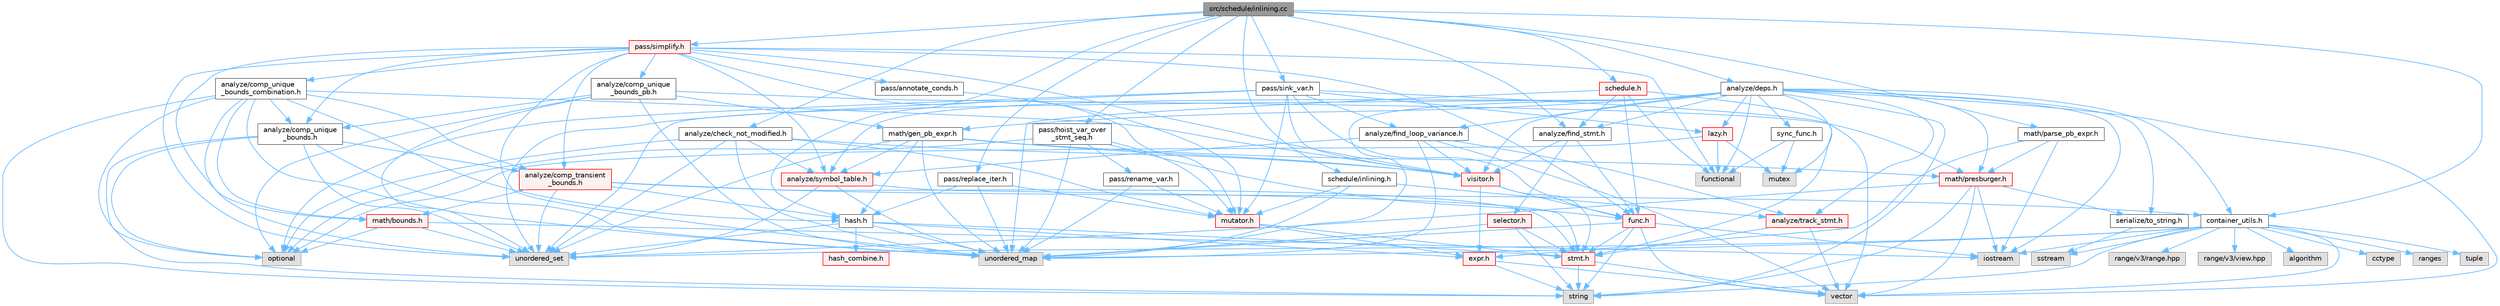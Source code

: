 digraph "src/schedule/inlining.cc"
{
 // LATEX_PDF_SIZE
  bgcolor="transparent";
  edge [fontname=Helvetica,fontsize=10,labelfontname=Helvetica,labelfontsize=10];
  node [fontname=Helvetica,fontsize=10,shape=box,height=0.2,width=0.4];
  Node1 [label="src/schedule/inlining.cc",height=0.2,width=0.4,color="gray40", fillcolor="grey60", style="filled", fontcolor="black",tooltip=" "];
  Node1 -> Node2 [color="steelblue1",style="solid"];
  Node2 [label="analyze/check_not_modified.h",height=0.2,width=0.4,color="grey40", fillcolor="white", style="filled",URL="$check__not__modified_8h.html",tooltip=" "];
  Node2 -> Node3 [color="steelblue1",style="solid"];
  Node3 [label="optional",height=0.2,width=0.4,color="grey60", fillcolor="#E0E0E0", style="filled",tooltip=" "];
  Node2 -> Node4 [color="steelblue1",style="solid"];
  Node4 [label="unordered_map",height=0.2,width=0.4,color="grey60", fillcolor="#E0E0E0", style="filled",tooltip=" "];
  Node2 -> Node5 [color="steelblue1",style="solid"];
  Node5 [label="unordered_set",height=0.2,width=0.4,color="grey60", fillcolor="#E0E0E0", style="filled",tooltip=" "];
  Node2 -> Node6 [color="steelblue1",style="solid"];
  Node6 [label="analyze/symbol_table.h",height=0.2,width=0.4,color="red", fillcolor="#FFF0F0", style="filled",URL="$symbol__table_8h.html",tooltip=" "];
  Node6 -> Node4 [color="steelblue1",style="solid"];
  Node6 -> Node5 [color="steelblue1",style="solid"];
  Node6 -> Node10 [color="steelblue1",style="solid"];
  Node10 [label="stmt.h",height=0.2,width=0.4,color="red", fillcolor="#FFF0F0", style="filled",URL="$stmt_8h.html",tooltip=" "];
  Node10 -> Node11 [color="steelblue1",style="solid"];
  Node11 [label="string",height=0.2,width=0.4,color="grey60", fillcolor="#E0E0E0", style="filled",tooltip=" "];
  Node10 -> Node12 [color="steelblue1",style="solid"];
  Node12 [label="vector",height=0.2,width=0.4,color="grey60", fillcolor="#E0E0E0", style="filled",tooltip=" "];
  Node2 -> Node50 [color="steelblue1",style="solid"];
  Node50 [label="mutator.h",height=0.2,width=0.4,color="red", fillcolor="#FFF0F0", style="filled",URL="$mutator_8h.html",tooltip=" "];
  Node50 -> Node43 [color="steelblue1",style="solid"];
  Node43 [label="expr.h",height=0.2,width=0.4,color="red", fillcolor="#FFF0F0", style="filled",URL="$expr_8h.html",tooltip=" "];
  Node43 -> Node11 [color="steelblue1",style="solid"];
  Node43 -> Node12 [color="steelblue1",style="solid"];
  Node50 -> Node10 [color="steelblue1",style="solid"];
  Node2 -> Node55 [color="steelblue1",style="solid"];
  Node55 [label="visitor.h",height=0.2,width=0.4,color="red", fillcolor="#FFF0F0", style="filled",URL="$visitor_8h.html",tooltip=" "];
  Node55 -> Node43 [color="steelblue1",style="solid"];
  Node55 -> Node56 [color="steelblue1",style="solid"];
  Node56 [label="func.h",height=0.2,width=0.4,color="red", fillcolor="#FFF0F0", style="filled",URL="$func_8h.html",tooltip=" "];
  Node56 -> Node16 [color="steelblue1",style="solid"];
  Node16 [label="iostream",height=0.2,width=0.4,color="grey60", fillcolor="#E0E0E0", style="filled",tooltip=" "];
  Node56 -> Node11 [color="steelblue1",style="solid"];
  Node56 -> Node4 [color="steelblue1",style="solid"];
  Node56 -> Node12 [color="steelblue1",style="solid"];
  Node56 -> Node10 [color="steelblue1",style="solid"];
  Node55 -> Node10 [color="steelblue1",style="solid"];
  Node1 -> Node62 [color="steelblue1",style="solid"];
  Node62 [label="analyze/deps.h",height=0.2,width=0.4,color="grey40", fillcolor="white", style="filled",URL="$deps_8h.html",tooltip=" "];
  Node62 -> Node15 [color="steelblue1",style="solid"];
  Node15 [label="functional",height=0.2,width=0.4,color="grey60", fillcolor="#E0E0E0", style="filled",tooltip=" "];
  Node62 -> Node16 [color="steelblue1",style="solid"];
  Node62 -> Node53 [color="steelblue1",style="solid"];
  Node53 [label="mutex",height=0.2,width=0.4,color="grey60", fillcolor="#E0E0E0", style="filled",tooltip=" "];
  Node62 -> Node11 [color="steelblue1",style="solid"];
  Node62 -> Node4 [color="steelblue1",style="solid"];
  Node62 -> Node5 [color="steelblue1",style="solid"];
  Node62 -> Node12 [color="steelblue1",style="solid"];
  Node62 -> Node63 [color="steelblue1",style="solid"];
  Node63 [label="analyze/find_loop_variance.h",height=0.2,width=0.4,color="grey40", fillcolor="white", style="filled",URL="$find__loop__variance_8h.html",tooltip=" "];
  Node63 -> Node4 [color="steelblue1",style="solid"];
  Node63 -> Node12 [color="steelblue1",style="solid"];
  Node63 -> Node6 [color="steelblue1",style="solid"];
  Node63 -> Node64 [color="steelblue1",style="solid"];
  Node64 [label="analyze/track_stmt.h",height=0.2,width=0.4,color="red", fillcolor="#FFF0F0", style="filled",URL="$track__stmt_8h.html",tooltip=" "];
  Node64 -> Node12 [color="steelblue1",style="solid"];
  Node64 -> Node10 [color="steelblue1",style="solid"];
  Node63 -> Node55 [color="steelblue1",style="solid"];
  Node62 -> Node65 [color="steelblue1",style="solid"];
  Node65 [label="analyze/find_stmt.h",height=0.2,width=0.4,color="grey40", fillcolor="white", style="filled",URL="$find__stmt_8h.html",tooltip=" "];
  Node65 -> Node56 [color="steelblue1",style="solid"];
  Node65 -> Node66 [color="steelblue1",style="solid"];
  Node66 [label="selector.h",height=0.2,width=0.4,color="red", fillcolor="#FFF0F0", style="filled",URL="$selector_8h.html",tooltip=" "];
  Node66 -> Node11 [color="steelblue1",style="solid"];
  Node66 -> Node4 [color="steelblue1",style="solid"];
  Node66 -> Node10 [color="steelblue1",style="solid"];
  Node65 -> Node55 [color="steelblue1",style="solid"];
  Node62 -> Node6 [color="steelblue1",style="solid"];
  Node62 -> Node64 [color="steelblue1",style="solid"];
  Node62 -> Node34 [color="steelblue1",style="solid"];
  Node34 [label="container_utils.h",height=0.2,width=0.4,color="grey40", fillcolor="white", style="filled",URL="$container__utils_8h.html",tooltip=" "];
  Node34 -> Node35 [color="steelblue1",style="solid"];
  Node35 [label="algorithm",height=0.2,width=0.4,color="grey60", fillcolor="#E0E0E0", style="filled",tooltip=" "];
  Node34 -> Node36 [color="steelblue1",style="solid"];
  Node36 [label="cctype",height=0.2,width=0.4,color="grey60", fillcolor="#E0E0E0", style="filled",tooltip=" "];
  Node34 -> Node16 [color="steelblue1",style="solid"];
  Node34 -> Node37 [color="steelblue1",style="solid"];
  Node37 [label="ranges",height=0.2,width=0.4,color="grey60", fillcolor="#E0E0E0", style="filled",tooltip=" "];
  Node34 -> Node28 [color="steelblue1",style="solid"];
  Node28 [label="sstream",height=0.2,width=0.4,color="grey60", fillcolor="#E0E0E0", style="filled",tooltip=" "];
  Node34 -> Node11 [color="steelblue1",style="solid"];
  Node34 -> Node38 [color="steelblue1",style="solid"];
  Node38 [label="tuple",height=0.2,width=0.4,color="grey60", fillcolor="#E0E0E0", style="filled",tooltip=" "];
  Node34 -> Node4 [color="steelblue1",style="solid"];
  Node34 -> Node5 [color="steelblue1",style="solid"];
  Node34 -> Node12 [color="steelblue1",style="solid"];
  Node34 -> Node39 [color="steelblue1",style="solid"];
  Node39 [label="range/v3/range.hpp",height=0.2,width=0.4,color="grey60", fillcolor="#E0E0E0", style="filled",tooltip=" "];
  Node34 -> Node40 [color="steelblue1",style="solid"];
  Node40 [label="range/v3/view.hpp",height=0.2,width=0.4,color="grey60", fillcolor="#E0E0E0", style="filled",tooltip=" "];
  Node62 -> Node67 [color="steelblue1",style="solid"];
  Node67 [label="lazy.h",height=0.2,width=0.4,color="red", fillcolor="#FFF0F0", style="filled",URL="$lazy_8h.html",tooltip=" "];
  Node67 -> Node15 [color="steelblue1",style="solid"];
  Node67 -> Node53 [color="steelblue1",style="solid"];
  Node67 -> Node3 [color="steelblue1",style="solid"];
  Node62 -> Node68 [color="steelblue1",style="solid"];
  Node68 [label="math/gen_pb_expr.h",height=0.2,width=0.4,color="grey40", fillcolor="white", style="filled",URL="$gen__pb__expr_8h.html",tooltip=" "];
  Node68 -> Node4 [color="steelblue1",style="solid"];
  Node68 -> Node5 [color="steelblue1",style="solid"];
  Node68 -> Node6 [color="steelblue1",style="solid"];
  Node68 -> Node69 [color="steelblue1",style="solid"];
  Node69 [label="hash.h",height=0.2,width=0.4,color="grey40", fillcolor="white", style="filled",URL="$hash_8h.html",tooltip=" "];
  Node69 -> Node4 [color="steelblue1",style="solid"];
  Node69 -> Node5 [color="steelblue1",style="solid"];
  Node69 -> Node43 [color="steelblue1",style="solid"];
  Node69 -> Node48 [color="steelblue1",style="solid"];
  Node48 [label="hash_combine.h",height=0.2,width=0.4,color="red", fillcolor="#FFF0F0", style="filled",URL="$hash__combine_8h.html",tooltip=" "];
  Node69 -> Node10 [color="steelblue1",style="solid"];
  Node68 -> Node70 [color="steelblue1",style="solid"];
  Node70 [label="math/presburger.h",height=0.2,width=0.4,color="red", fillcolor="#FFF0F0", style="filled",URL="$presburger_8h.html",tooltip=" "];
  Node70 -> Node16 [color="steelblue1",style="solid"];
  Node70 -> Node11 [color="steelblue1",style="solid"];
  Node70 -> Node5 [color="steelblue1",style="solid"];
  Node70 -> Node12 [color="steelblue1",style="solid"];
  Node70 -> Node30 [color="steelblue1",style="solid"];
  Node30 [label="serialize/to_string.h",height=0.2,width=0.4,color="grey40", fillcolor="white", style="filled",URL="$to__string_8h.html",tooltip=" "];
  Node30 -> Node28 [color="steelblue1",style="solid"];
  Node68 -> Node55 [color="steelblue1",style="solid"];
  Node62 -> Node70 [color="steelblue1",style="solid"];
  Node62 -> Node30 [color="steelblue1",style="solid"];
  Node62 -> Node87 [color="steelblue1",style="solid"];
  Node87 [label="sync_func.h",height=0.2,width=0.4,color="grey40", fillcolor="white", style="filled",URL="$sync__func_8h.html",tooltip=" "];
  Node87 -> Node15 [color="steelblue1",style="solid"];
  Node87 -> Node53 [color="steelblue1",style="solid"];
  Node62 -> Node55 [color="steelblue1",style="solid"];
  Node1 -> Node65 [color="steelblue1",style="solid"];
  Node1 -> Node34 [color="steelblue1",style="solid"];
  Node1 -> Node69 [color="steelblue1",style="solid"];
  Node1 -> Node88 [color="steelblue1",style="solid"];
  Node88 [label="math/parse_pb_expr.h",height=0.2,width=0.4,color="grey40", fillcolor="white", style="filled",URL="$parse__pb__expr_8h.html",tooltip=" "];
  Node88 -> Node16 [color="steelblue1",style="solid"];
  Node88 -> Node43 [color="steelblue1",style="solid"];
  Node88 -> Node70 [color="steelblue1",style="solid"];
  Node1 -> Node89 [color="steelblue1",style="solid"];
  Node89 [label="pass/hoist_var_over\l_stmt_seq.h",height=0.2,width=0.4,color="grey40", fillcolor="white", style="filled",URL="$hoist__var__over__stmt__seq_8h.html",tooltip=" "];
  Node89 -> Node3 [color="steelblue1",style="solid"];
  Node89 -> Node4 [color="steelblue1",style="solid"];
  Node89 -> Node56 [color="steelblue1",style="solid"];
  Node89 -> Node50 [color="steelblue1",style="solid"];
  Node89 -> Node90 [color="steelblue1",style="solid"];
  Node90 [label="pass/rename_var.h",height=0.2,width=0.4,color="grey40", fillcolor="white", style="filled",URL="$rename__var_8h.html",tooltip=" "];
  Node90 -> Node4 [color="steelblue1",style="solid"];
  Node90 -> Node50 [color="steelblue1",style="solid"];
  Node1 -> Node91 [color="steelblue1",style="solid"];
  Node91 [label="pass/replace_iter.h",height=0.2,width=0.4,color="grey40", fillcolor="white", style="filled",URL="$replace__iter_8h.html",tooltip=" "];
  Node91 -> Node4 [color="steelblue1",style="solid"];
  Node91 -> Node69 [color="steelblue1",style="solid"];
  Node91 -> Node50 [color="steelblue1",style="solid"];
  Node1 -> Node92 [color="steelblue1",style="solid"];
  Node92 [label="pass/simplify.h",height=0.2,width=0.4,color="red", fillcolor="#FFF0F0", style="filled",URL="$simplify_8h.html",tooltip=" "];
  Node92 -> Node15 [color="steelblue1",style="solid"];
  Node92 -> Node4 [color="steelblue1",style="solid"];
  Node92 -> Node5 [color="steelblue1",style="solid"];
  Node92 -> Node93 [color="steelblue1",style="solid"];
  Node93 [label="analyze/comp_transient\l_bounds.h",height=0.2,width=0.4,color="red", fillcolor="#FFF0F0", style="filled",URL="$comp__transient__bounds_8h.html",tooltip=" "];
  Node93 -> Node5 [color="steelblue1",style="solid"];
  Node93 -> Node34 [color="steelblue1",style="solid"];
  Node93 -> Node69 [color="steelblue1",style="solid"];
  Node93 -> Node98 [color="steelblue1",style="solid"];
  Node98 [label="math/bounds.h",height=0.2,width=0.4,color="red", fillcolor="#FFF0F0", style="filled",URL="$bounds_8h.html",tooltip=" "];
  Node98 -> Node16 [color="steelblue1",style="solid"];
  Node98 -> Node3 [color="steelblue1",style="solid"];
  Node98 -> Node5 [color="steelblue1",style="solid"];
  Node93 -> Node10 [color="steelblue1",style="solid"];
  Node92 -> Node102 [color="steelblue1",style="solid"];
  Node102 [label="analyze/comp_unique\l_bounds.h",height=0.2,width=0.4,color="grey40", fillcolor="white", style="filled",URL="$comp__unique__bounds_8h.html",tooltip=" "];
  Node102 -> Node3 [color="steelblue1",style="solid"];
  Node102 -> Node11 [color="steelblue1",style="solid"];
  Node102 -> Node4 [color="steelblue1",style="solid"];
  Node102 -> Node5 [color="steelblue1",style="solid"];
  Node102 -> Node93 [color="steelblue1",style="solid"];
  Node92 -> Node103 [color="steelblue1",style="solid"];
  Node103 [label="analyze/comp_unique\l_bounds_combination.h",height=0.2,width=0.4,color="grey40", fillcolor="white", style="filled",URL="$comp__unique__bounds__combination_8h.html",tooltip=" "];
  Node103 -> Node3 [color="steelblue1",style="solid"];
  Node103 -> Node11 [color="steelblue1",style="solid"];
  Node103 -> Node4 [color="steelblue1",style="solid"];
  Node103 -> Node5 [color="steelblue1",style="solid"];
  Node103 -> Node93 [color="steelblue1",style="solid"];
  Node103 -> Node102 [color="steelblue1",style="solid"];
  Node103 -> Node69 [color="steelblue1",style="solid"];
  Node103 -> Node98 [color="steelblue1",style="solid"];
  Node103 -> Node55 [color="steelblue1",style="solid"];
  Node92 -> Node104 [color="steelblue1",style="solid"];
  Node104 [label="analyze/comp_unique\l_bounds_pb.h",height=0.2,width=0.4,color="grey40", fillcolor="white", style="filled",URL="$comp__unique__bounds__pb_8h.html",tooltip=" "];
  Node104 -> Node3 [color="steelblue1",style="solid"];
  Node104 -> Node4 [color="steelblue1",style="solid"];
  Node104 -> Node5 [color="steelblue1",style="solid"];
  Node104 -> Node102 [color="steelblue1",style="solid"];
  Node104 -> Node68 [color="steelblue1",style="solid"];
  Node104 -> Node70 [color="steelblue1",style="solid"];
  Node92 -> Node6 [color="steelblue1",style="solid"];
  Node92 -> Node56 [color="steelblue1",style="solid"];
  Node92 -> Node98 [color="steelblue1",style="solid"];
  Node92 -> Node50 [color="steelblue1",style="solid"];
  Node92 -> Node105 [color="steelblue1",style="solid"];
  Node105 [label="pass/annotate_conds.h",height=0.2,width=0.4,color="grey40", fillcolor="white", style="filled",URL="$annotate__conds_8h.html",tooltip=" "];
  Node105 -> Node50 [color="steelblue1",style="solid"];
  Node92 -> Node55 [color="steelblue1",style="solid"];
  Node1 -> Node108 [color="steelblue1",style="solid"];
  Node108 [label="pass/sink_var.h",height=0.2,width=0.4,color="grey40", fillcolor="white", style="filled",URL="$sink__var_8h.html",tooltip=" "];
  Node108 -> Node3 [color="steelblue1",style="solid"];
  Node108 -> Node5 [color="steelblue1",style="solid"];
  Node108 -> Node12 [color="steelblue1",style="solid"];
  Node108 -> Node63 [color="steelblue1",style="solid"];
  Node108 -> Node56 [color="steelblue1",style="solid"];
  Node108 -> Node67 [color="steelblue1",style="solid"];
  Node108 -> Node50 [color="steelblue1",style="solid"];
  Node108 -> Node55 [color="steelblue1",style="solid"];
  Node1 -> Node109 [color="steelblue1",style="solid"];
  Node109 [label="schedule.h",height=0.2,width=0.4,color="red", fillcolor="#FFF0F0", style="filled",URL="$schedule_8h.html",tooltip=" "];
  Node109 -> Node15 [color="steelblue1",style="solid"];
  Node109 -> Node4 [color="steelblue1",style="solid"];
  Node109 -> Node65 [color="steelblue1",style="solid"];
  Node109 -> Node56 [color="steelblue1",style="solid"];
  Node109 -> Node10 [color="steelblue1",style="solid"];
  Node1 -> Node129 [color="steelblue1",style="solid"];
  Node129 [label="schedule/inlining.h",height=0.2,width=0.4,color="grey40", fillcolor="white", style="filled",URL="$inlining_8h.html",tooltip=" "];
  Node129 -> Node4 [color="steelblue1",style="solid"];
  Node129 -> Node64 [color="steelblue1",style="solid"];
  Node129 -> Node50 [color="steelblue1",style="solid"];
}
